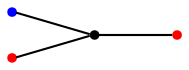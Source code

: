 graph diagram {
node [shape=point,color=black];
rankdir = LR;
subgraph subdiagram {
1;
}
{2,3} -- 1;
1 -- 4;
2 [color=blue];
3 [color=red];
4 [color=red];
}
